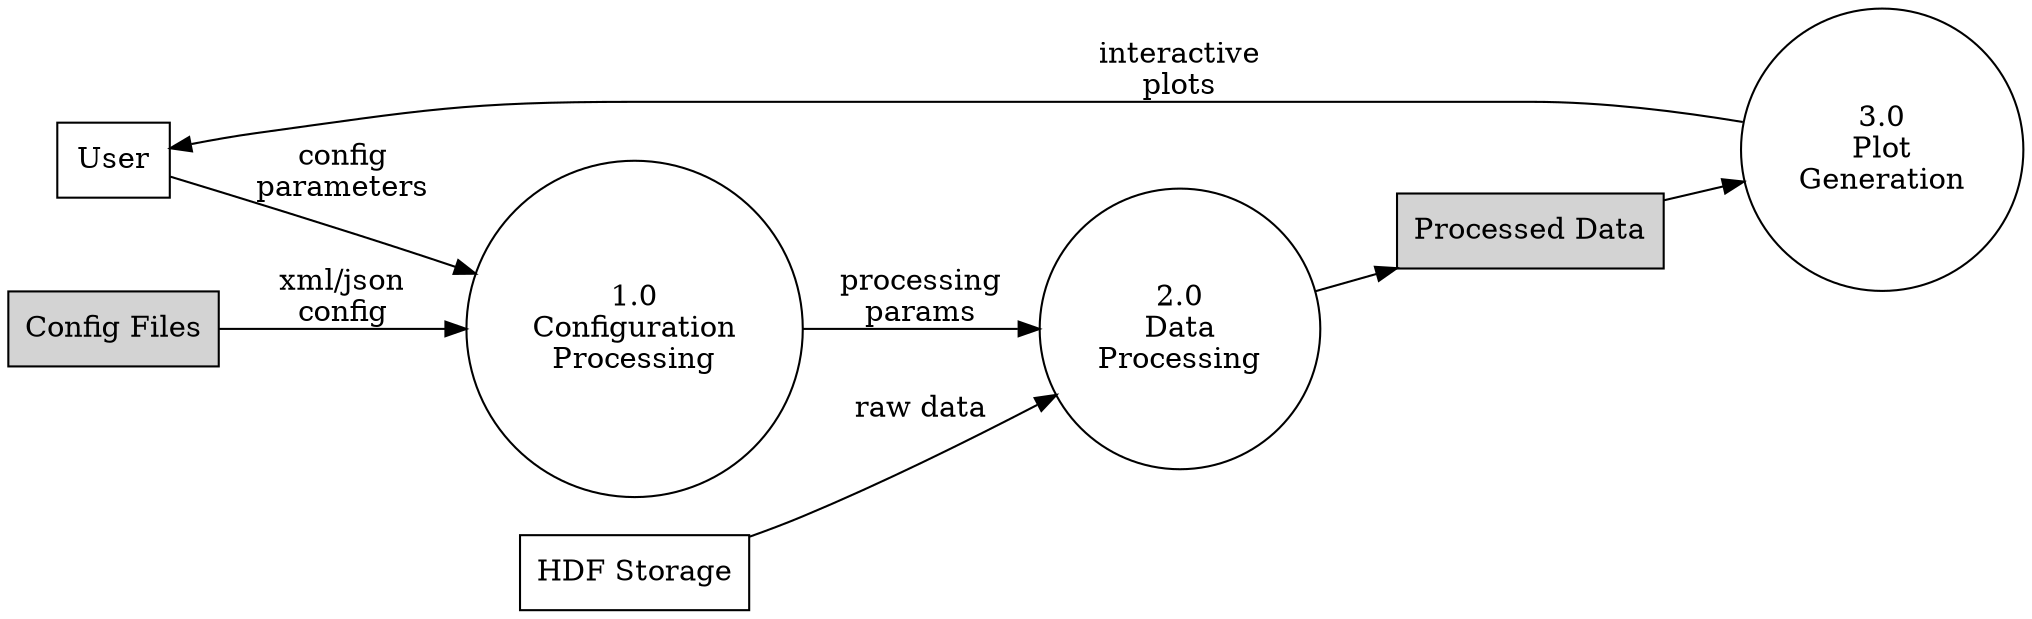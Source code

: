 digraph G {
    rankdir=LR;
    node [shape=circle];
    
    // External entities
    user [shape=box, label="User"];
    hdf_storage [shape=box, label="HDF Storage"];
    
    // Processes
    config_process [label="1.0\nConfiguration\nProcessing"];
    data_process [label="2.0\nData\nProcessing"];
    plot_process [label="3.0\nPlot\nGeneration"];
    
    // Data stores
    config_store [shape=box, style=filled, label="Config Files"];
    processed_data [shape=box, style=filled, label="Processed Data"];
    
    // Data flows
    user -> config_process [label="config\nparameters"];
    config_store -> config_process [label="xml/json\nconfig"];
    hdf_storage -> data_process [label="raw data"];
    config_process -> data_process [label="processing\nparams"];
    data_process -> processed_data;
    processed_data -> plot_process;
    plot_process -> user [label="interactive\nplots"];
}